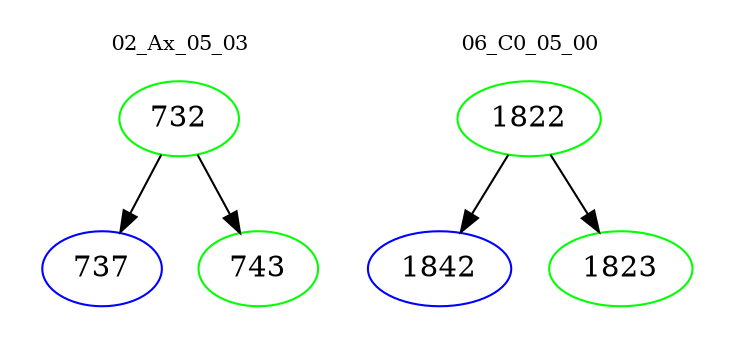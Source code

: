 digraph{
subgraph cluster_0 {
color = white
label = "02_Ax_05_03";
fontsize=10;
T0_732 [label="732", color="green"]
T0_732 -> T0_737 [color="black"]
T0_737 [label="737", color="blue"]
T0_732 -> T0_743 [color="black"]
T0_743 [label="743", color="green"]
}
subgraph cluster_1 {
color = white
label = "06_C0_05_00";
fontsize=10;
T1_1822 [label="1822", color="green"]
T1_1822 -> T1_1842 [color="black"]
T1_1842 [label="1842", color="blue"]
T1_1822 -> T1_1823 [color="black"]
T1_1823 [label="1823", color="green"]
}
}
